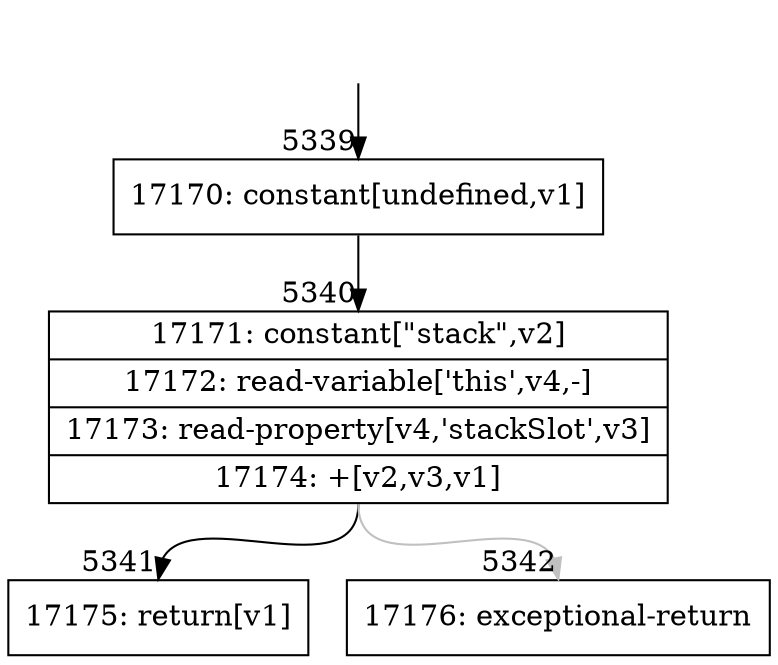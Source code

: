 digraph {
rankdir="TD"
BB_entry252[shape=none,label=""];
BB_entry252 -> BB5339 [tailport=s, headport=n, headlabel="    5339"]
BB5339 [shape=record label="{17170: constant[undefined,v1]}" ] 
BB5339 -> BB5340 [tailport=s, headport=n, headlabel="      5340"]
BB5340 [shape=record label="{17171: constant[\"stack\",v2]|17172: read-variable['this',v4,-]|17173: read-property[v4,'stackSlot',v3]|17174: +[v2,v3,v1]}" ] 
BB5340 -> BB5341 [tailport=s, headport=n, headlabel="      5341"]
BB5340 -> BB5342 [tailport=s, headport=n, color=gray, headlabel="      5342"]
BB5341 [shape=record label="{17175: return[v1]}" ] 
BB5342 [shape=record label="{17176: exceptional-return}" ] 
//#$~ 3470
}

